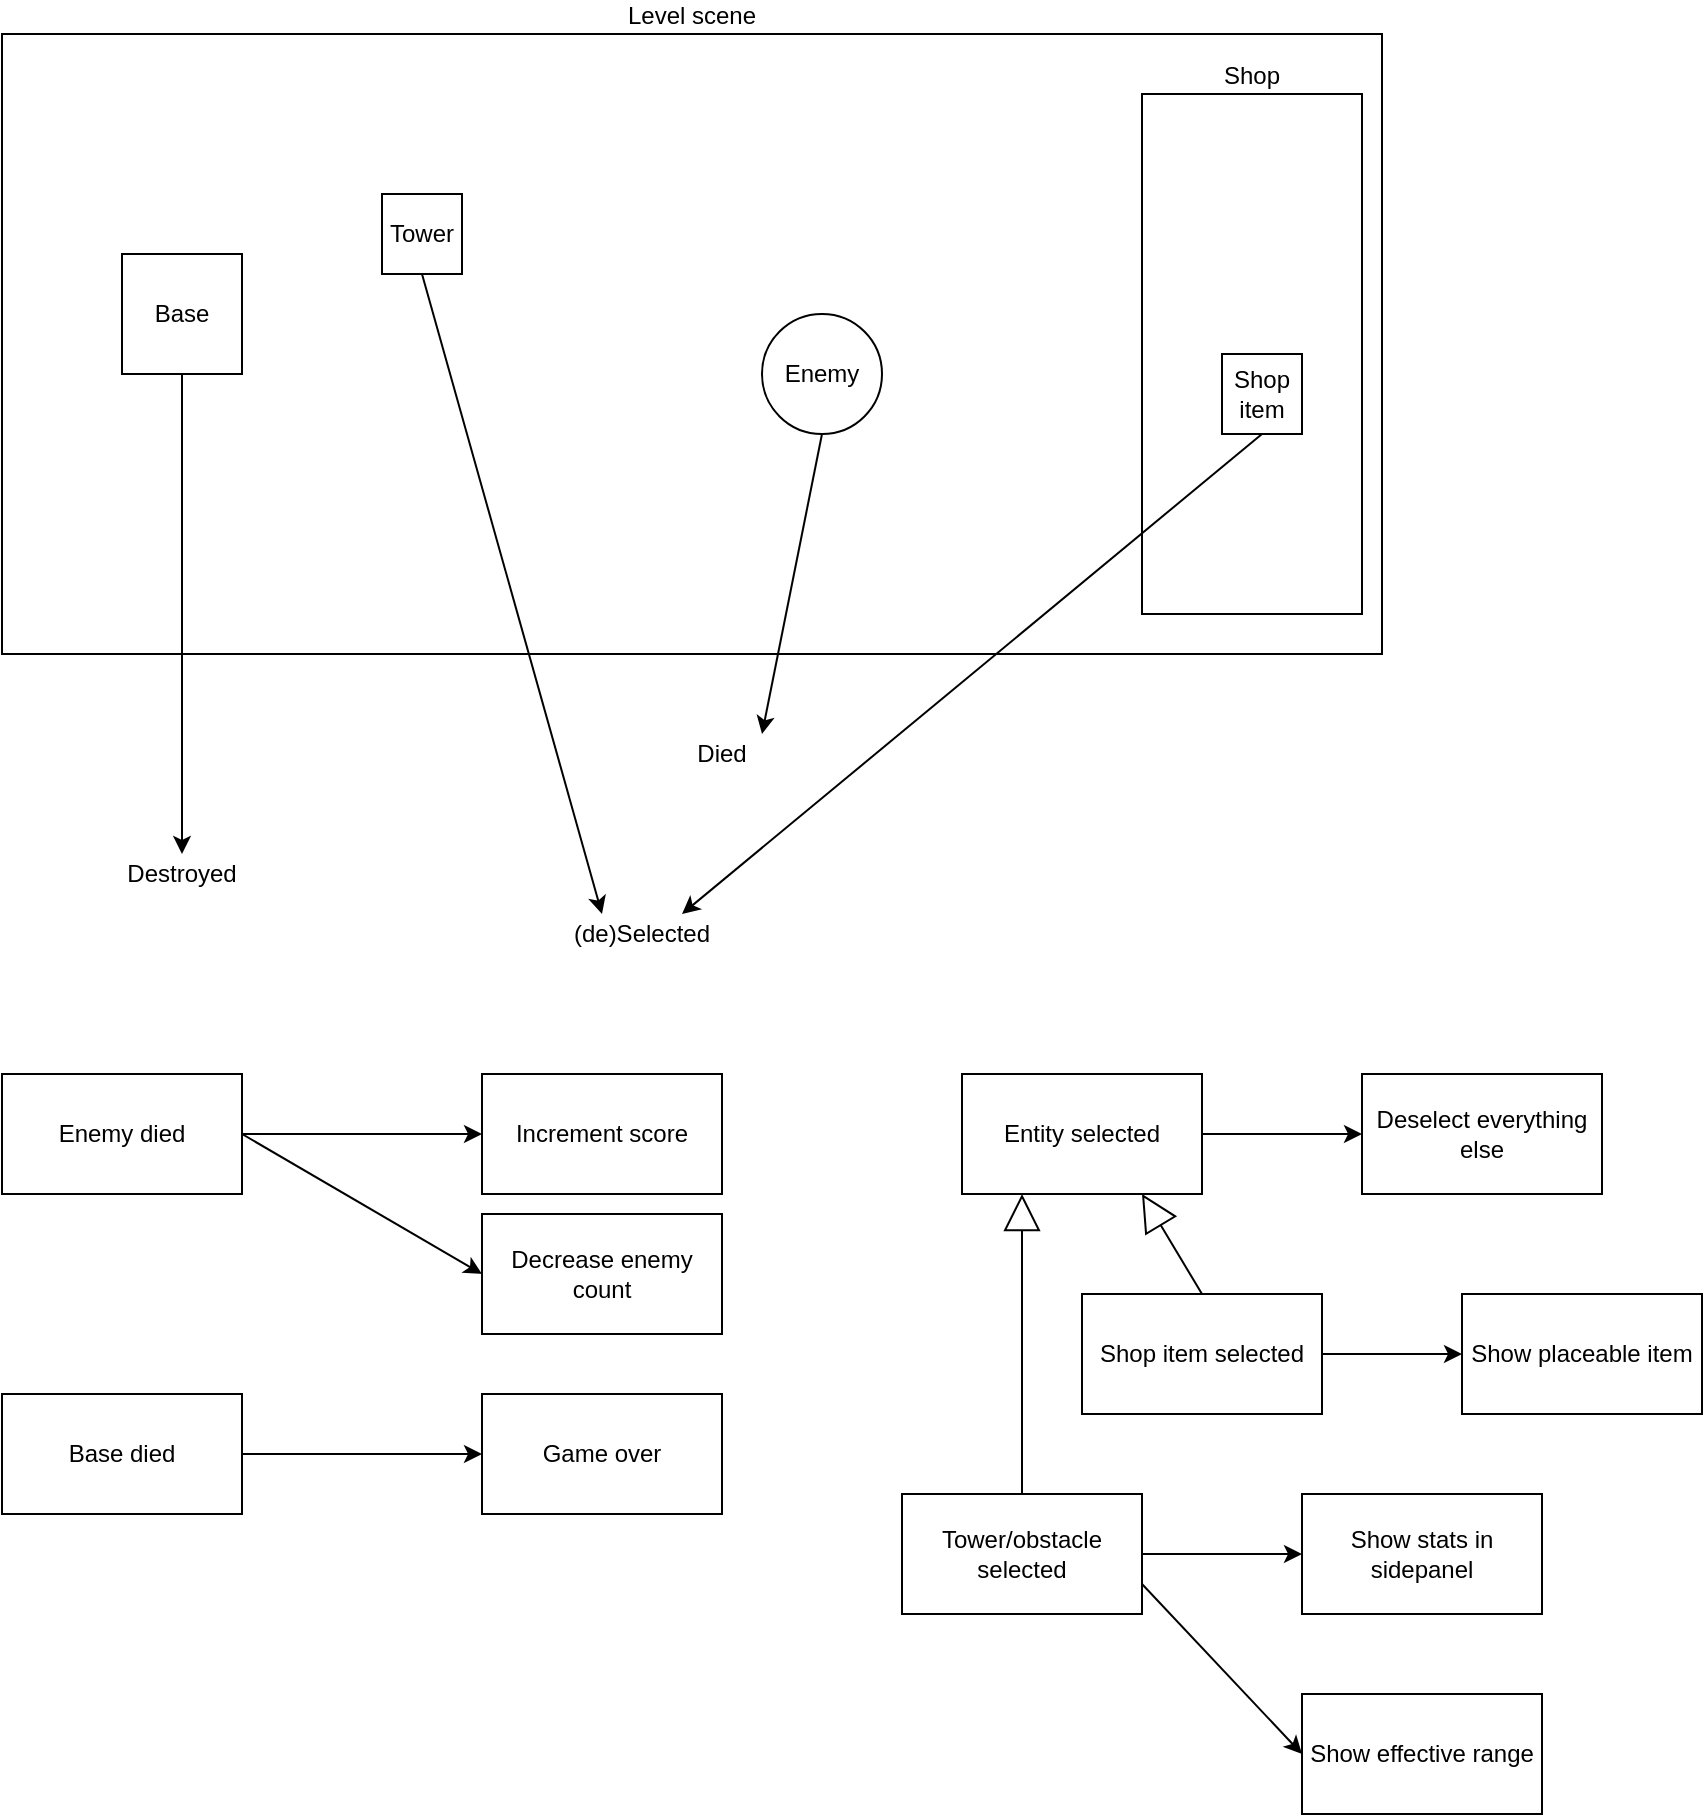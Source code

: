 <mxfile version="14.6.13" type="device"><diagram id="_tVBQazrzOl2W-U38gnH" name="Stránka-"><mxGraphModel dx="1086" dy="806" grid="1" gridSize="10" guides="1" tooltips="1" connect="1" arrows="1" fold="1" page="1" pageScale="1" pageWidth="827" pageHeight="1169" math="0" shadow="0"><root><mxCell id="0"/><mxCell id="1" parent="0"/><mxCell id="gKCBRsXPFhMnd9cZJiJS-1" value="Level scene" style="rounded=0;whiteSpace=wrap;html=1;labelPosition=center;verticalLabelPosition=top;align=center;verticalAlign=bottom;" vertex="1" parent="1"><mxGeometry x="40" y="40" width="690" height="310" as="geometry"/></mxCell><mxCell id="gKCBRsXPFhMnd9cZJiJS-2" value="Base" style="rounded=0;whiteSpace=wrap;html=1;" vertex="1" parent="1"><mxGeometry x="100" y="150" width="60" height="60" as="geometry"/></mxCell><mxCell id="gKCBRsXPFhMnd9cZJiJS-3" value="Enemy" style="ellipse;whiteSpace=wrap;html=1;aspect=fixed;" vertex="1" parent="1"><mxGeometry x="420" y="180" width="60" height="60" as="geometry"/></mxCell><mxCell id="gKCBRsXPFhMnd9cZJiJS-4" value="Tower" style="rounded=0;whiteSpace=wrap;html=1;" vertex="1" parent="1"><mxGeometry x="230" y="120" width="40" height="40" as="geometry"/></mxCell><mxCell id="gKCBRsXPFhMnd9cZJiJS-5" value="Shop" style="rounded=0;whiteSpace=wrap;html=1;labelPosition=center;verticalLabelPosition=top;align=center;verticalAlign=bottom;" vertex="1" parent="1"><mxGeometry x="610" y="70" width="110" height="260" as="geometry"/></mxCell><mxCell id="gKCBRsXPFhMnd9cZJiJS-7" value="Shop item" style="rounded=0;whiteSpace=wrap;html=1;" vertex="1" parent="1"><mxGeometry x="650" y="200" width="40" height="40" as="geometry"/></mxCell><mxCell id="gKCBRsXPFhMnd9cZJiJS-8" value="(de)Selected" style="text;html=1;strokeColor=none;fillColor=none;align=center;verticalAlign=middle;whiteSpace=wrap;rounded=0;" vertex="1" parent="1"><mxGeometry x="320" y="480" width="80" height="20" as="geometry"/></mxCell><mxCell id="gKCBRsXPFhMnd9cZJiJS-9" value="" style="endArrow=classic;html=1;exitX=0.5;exitY=1;exitDx=0;exitDy=0;entryX=0.25;entryY=0;entryDx=0;entryDy=0;" edge="1" parent="1" source="gKCBRsXPFhMnd9cZJiJS-4" target="gKCBRsXPFhMnd9cZJiJS-8"><mxGeometry width="50" height="50" relative="1" as="geometry"><mxPoint x="390" y="430" as="sourcePoint"/><mxPoint x="440" y="380" as="targetPoint"/></mxGeometry></mxCell><mxCell id="gKCBRsXPFhMnd9cZJiJS-10" value="" style="endArrow=classic;html=1;exitX=0.5;exitY=1;exitDx=0;exitDy=0;entryX=0.75;entryY=0;entryDx=0;entryDy=0;" edge="1" parent="1" source="gKCBRsXPFhMnd9cZJiJS-7" target="gKCBRsXPFhMnd9cZJiJS-8"><mxGeometry width="50" height="50" relative="1" as="geometry"><mxPoint x="390" y="430" as="sourcePoint"/><mxPoint x="440" y="380" as="targetPoint"/></mxGeometry></mxCell><mxCell id="gKCBRsXPFhMnd9cZJiJS-11" value="" style="endArrow=classic;html=1;exitX=0.5;exitY=1;exitDx=0;exitDy=0;entryX=0.5;entryY=0;entryDx=0;entryDy=0;" edge="1" parent="1" source="gKCBRsXPFhMnd9cZJiJS-2" target="gKCBRsXPFhMnd9cZJiJS-27"><mxGeometry width="50" height="50" relative="1" as="geometry"><mxPoint x="390" y="430" as="sourcePoint"/><mxPoint x="130" y="450" as="targetPoint"/></mxGeometry></mxCell><mxCell id="gKCBRsXPFhMnd9cZJiJS-12" value="Died" style="text;html=1;strokeColor=none;fillColor=none;align=center;verticalAlign=middle;whiteSpace=wrap;rounded=0;" vertex="1" parent="1"><mxGeometry x="380" y="390" width="40" height="20" as="geometry"/></mxCell><mxCell id="gKCBRsXPFhMnd9cZJiJS-15" value="" style="endArrow=classic;html=1;exitX=0.5;exitY=1;exitDx=0;exitDy=0;entryX=1;entryY=0;entryDx=0;entryDy=0;" edge="1" parent="1" source="gKCBRsXPFhMnd9cZJiJS-3" target="gKCBRsXPFhMnd9cZJiJS-12"><mxGeometry width="50" height="50" relative="1" as="geometry"><mxPoint x="390" y="430" as="sourcePoint"/><mxPoint x="440" y="380" as="targetPoint"/></mxGeometry></mxCell><mxCell id="gKCBRsXPFhMnd9cZJiJS-18" style="edgeStyle=orthogonalEdgeStyle;rounded=0;orthogonalLoop=1;jettySize=auto;html=1;entryX=0;entryY=0.5;entryDx=0;entryDy=0;" edge="1" parent="1" source="gKCBRsXPFhMnd9cZJiJS-16" target="gKCBRsXPFhMnd9cZJiJS-17"><mxGeometry relative="1" as="geometry"/></mxCell><mxCell id="gKCBRsXPFhMnd9cZJiJS-16" value="Enemy died" style="rounded=0;whiteSpace=wrap;html=1;" vertex="1" parent="1"><mxGeometry x="40" y="560" width="120" height="60" as="geometry"/></mxCell><mxCell id="gKCBRsXPFhMnd9cZJiJS-17" value="Increment score" style="rounded=0;whiteSpace=wrap;html=1;" vertex="1" parent="1"><mxGeometry x="280" y="560" width="120" height="60" as="geometry"/></mxCell><mxCell id="gKCBRsXPFhMnd9cZJiJS-19" value="Decrease enemy count" style="rounded=0;whiteSpace=wrap;html=1;" vertex="1" parent="1"><mxGeometry x="280" y="630" width="120" height="60" as="geometry"/></mxCell><mxCell id="gKCBRsXPFhMnd9cZJiJS-20" value="" style="endArrow=classic;html=1;exitX=1;exitY=0.5;exitDx=0;exitDy=0;entryX=0;entryY=0.5;entryDx=0;entryDy=0;" edge="1" parent="1" source="gKCBRsXPFhMnd9cZJiJS-16" target="gKCBRsXPFhMnd9cZJiJS-19"><mxGeometry width="50" height="50" relative="1" as="geometry"><mxPoint x="390" y="520" as="sourcePoint"/><mxPoint x="440" y="470" as="targetPoint"/></mxGeometry></mxCell><mxCell id="gKCBRsXPFhMnd9cZJiJS-23" style="edgeStyle=orthogonalEdgeStyle;rounded=0;orthogonalLoop=1;jettySize=auto;html=1;" edge="1" parent="1" source="gKCBRsXPFhMnd9cZJiJS-21" target="gKCBRsXPFhMnd9cZJiJS-22"><mxGeometry relative="1" as="geometry"/></mxCell><mxCell id="gKCBRsXPFhMnd9cZJiJS-21" value="Base died" style="rounded=0;whiteSpace=wrap;html=1;" vertex="1" parent="1"><mxGeometry x="40" y="720" width="120" height="60" as="geometry"/></mxCell><mxCell id="gKCBRsXPFhMnd9cZJiJS-22" value="Game over" style="rounded=0;whiteSpace=wrap;html=1;" vertex="1" parent="1"><mxGeometry x="280" y="720" width="120" height="60" as="geometry"/></mxCell><mxCell id="gKCBRsXPFhMnd9cZJiJS-27" value="Destroyed" style="text;html=1;strokeColor=none;fillColor=none;align=center;verticalAlign=middle;whiteSpace=wrap;rounded=0;" vertex="1" parent="1"><mxGeometry x="110" y="450" width="40" height="20" as="geometry"/></mxCell><mxCell id="gKCBRsXPFhMnd9cZJiJS-30" style="edgeStyle=orthogonalEdgeStyle;rounded=0;orthogonalLoop=1;jettySize=auto;html=1;entryX=0;entryY=0.5;entryDx=0;entryDy=0;" edge="1" parent="1" source="gKCBRsXPFhMnd9cZJiJS-28" target="gKCBRsXPFhMnd9cZJiJS-29"><mxGeometry relative="1" as="geometry"/></mxCell><mxCell id="gKCBRsXPFhMnd9cZJiJS-28" value="Entity selected" style="rounded=0;whiteSpace=wrap;html=1;" vertex="1" parent="1"><mxGeometry x="520" y="560" width="120" height="60" as="geometry"/></mxCell><mxCell id="gKCBRsXPFhMnd9cZJiJS-29" value="Deselect everything else" style="rounded=0;whiteSpace=wrap;html=1;" vertex="1" parent="1"><mxGeometry x="720" y="560" width="120" height="60" as="geometry"/></mxCell><mxCell id="gKCBRsXPFhMnd9cZJiJS-31" value="Shop item selected" style="rounded=0;whiteSpace=wrap;html=1;" vertex="1" parent="1"><mxGeometry x="580" y="670" width="120" height="60" as="geometry"/></mxCell><mxCell id="gKCBRsXPFhMnd9cZJiJS-32" value="Tower/obstacle selected" style="rounded=0;whiteSpace=wrap;html=1;" vertex="1" parent="1"><mxGeometry x="490" y="770" width="120" height="60" as="geometry"/></mxCell><mxCell id="gKCBRsXPFhMnd9cZJiJS-33" value="" style="endArrow=block;endSize=16;endFill=0;html=1;exitX=0.5;exitY=0;exitDx=0;exitDy=0;entryX=0.75;entryY=1;entryDx=0;entryDy=0;" edge="1" parent="1" source="gKCBRsXPFhMnd9cZJiJS-31" target="gKCBRsXPFhMnd9cZJiJS-28"><mxGeometry width="160" relative="1" as="geometry"><mxPoint x="330" y="480" as="sourcePoint"/><mxPoint x="490" y="480" as="targetPoint"/></mxGeometry></mxCell><mxCell id="gKCBRsXPFhMnd9cZJiJS-34" value="" style="endArrow=block;endSize=16;endFill=0;html=1;exitX=0.5;exitY=0;exitDx=0;exitDy=0;entryX=0.25;entryY=1;entryDx=0;entryDy=0;" edge="1" parent="1" source="gKCBRsXPFhMnd9cZJiJS-32" target="gKCBRsXPFhMnd9cZJiJS-28"><mxGeometry width="160" relative="1" as="geometry"><mxPoint x="590" y="710" as="sourcePoint"/><mxPoint x="560" y="630" as="targetPoint"/></mxGeometry></mxCell><mxCell id="gKCBRsXPFhMnd9cZJiJS-35" value="Show placeable item" style="rounded=0;whiteSpace=wrap;html=1;" vertex="1" parent="1"><mxGeometry x="770" y="670" width="120" height="60" as="geometry"/></mxCell><mxCell id="gKCBRsXPFhMnd9cZJiJS-36" value="" style="endArrow=classic;html=1;exitX=1;exitY=0.5;exitDx=0;exitDy=0;entryX=0;entryY=0.5;entryDx=0;entryDy=0;" edge="1" parent="1" source="gKCBRsXPFhMnd9cZJiJS-31" target="gKCBRsXPFhMnd9cZJiJS-35"><mxGeometry width="50" height="50" relative="1" as="geometry"><mxPoint x="390" y="510" as="sourcePoint"/><mxPoint x="440" y="460" as="targetPoint"/></mxGeometry></mxCell><mxCell id="gKCBRsXPFhMnd9cZJiJS-37" value="Show stats in sidepanel" style="rounded=0;whiteSpace=wrap;html=1;" vertex="1" parent="1"><mxGeometry x="690" y="770" width="120" height="60" as="geometry"/></mxCell><mxCell id="gKCBRsXPFhMnd9cZJiJS-38" value="" style="endArrow=classic;html=1;exitX=1;exitY=0.5;exitDx=0;exitDy=0;entryX=0;entryY=0.5;entryDx=0;entryDy=0;" edge="1" parent="1" source="gKCBRsXPFhMnd9cZJiJS-32" target="gKCBRsXPFhMnd9cZJiJS-37"><mxGeometry width="50" height="50" relative="1" as="geometry"><mxPoint x="390" y="510" as="sourcePoint"/><mxPoint x="440" y="460" as="targetPoint"/></mxGeometry></mxCell><mxCell id="gKCBRsXPFhMnd9cZJiJS-39" value="Show effective range" style="rounded=0;whiteSpace=wrap;html=1;" vertex="1" parent="1"><mxGeometry x="690" y="870" width="120" height="60" as="geometry"/></mxCell><mxCell id="gKCBRsXPFhMnd9cZJiJS-40" value="" style="endArrow=classic;html=1;exitX=1;exitY=0.75;exitDx=0;exitDy=0;entryX=0;entryY=0.5;entryDx=0;entryDy=0;" edge="1" parent="1" source="gKCBRsXPFhMnd9cZJiJS-32" target="gKCBRsXPFhMnd9cZJiJS-39"><mxGeometry width="50" height="50" relative="1" as="geometry"><mxPoint x="390" y="720" as="sourcePoint"/><mxPoint x="440" y="670" as="targetPoint"/></mxGeometry></mxCell></root></mxGraphModel></diagram></mxfile>